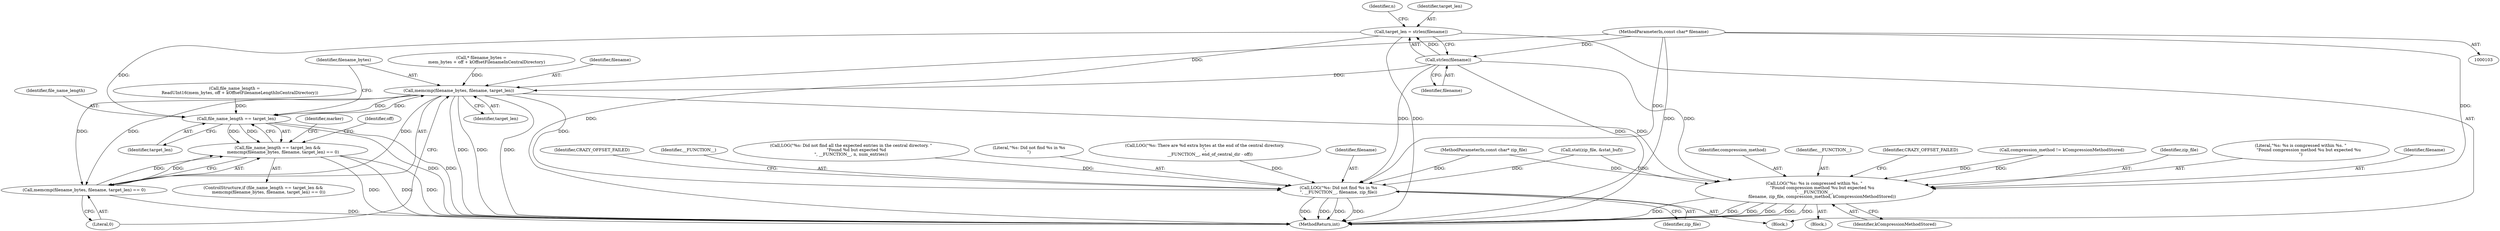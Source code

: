 digraph "0_Chrome_d9e316238aee59acf665d80b544cf4e1edfd3349@API" {
"1000273" [label="(Call,target_len = strlen(filename))"];
"1000275" [label="(Call,strlen(filename))"];
"1000105" [label="(MethodParameterIn,const char* filename)"];
"1000363" [label="(Call,file_name_length == target_len)"];
"1000362" [label="(Call,file_name_length == target_len &&\n        memcmp(filename_bytes, filename, target_len) == 0)"];
"1000367" [label="(Call,memcmp(filename_bytes, filename, target_len))"];
"1000366" [label="(Call,memcmp(filename_bytes, filename, target_len) == 0)"];
"1000405" [label="(Call,LOG(\"%s: %s is compressed within %s. \"\n            \"Found compression method %u but expected %u\n\", __FUNCTION__,\n            filename, zip_file, compression_method, kCompressionMethodStored))"];
"1000466" [label="(Call,LOG(\"%s: Did not find %s in %s\n\", __FUNCTION__, filename, zip_file))"];
"1000361" [label="(ControlStructure,if (file_name_length == target_len &&\n        memcmp(filename_bytes, filename, target_len) == 0))"];
"1000409" [label="(Identifier,zip_file)"];
"1000275" [label="(Call,strlen(filename))"];
"1000279" [label="(Identifier,n)"];
"1000366" [label="(Call,memcmp(filename_bytes, filename, target_len) == 0)"];
"1000443" [label="(Identifier,off)"];
"1000469" [label="(Identifier,filename)"];
"1000367" [label="(Call,memcmp(filename_bytes, filename, target_len))"];
"1000368" [label="(Identifier,filename_bytes)"];
"1000411" [label="(Identifier,kCompressionMethodStored)"];
"1000406" [label="(Literal,\"%s: %s is compressed within %s. \"\n            \"Found compression method %u but expected %u\n\")"];
"1000354" [label="(Call,* filename_bytes =\n        mem_bytes + off + kOffsetFilenameInCentralDirectory)"];
"1000105" [label="(MethodParameterIn,const char* filename)"];
"1000369" [label="(Identifier,filename)"];
"1000408" [label="(Identifier,filename)"];
"1000410" [label="(Identifier,compression_method)"];
"1000364" [label="(Identifier,file_name_length)"];
"1000472" [label="(Identifier,CRAZY_OFFSET_FAILED)"];
"1000468" [label="(Identifier,__FUNCTION__)"];
"1000363" [label="(Call,file_name_length == target_len)"];
"1000466" [label="(Call,LOG(\"%s: Did not find %s in %s\n\", __FUNCTION__, filename, zip_file))"];
"1000375" [label="(Identifier,marker)"];
"1000370" [label="(Identifier,target_len)"];
"1000407" [label="(Identifier,__FUNCTION__)"];
"1000405" [label="(Call,LOG(\"%s: %s is compressed within %s. \"\n            \"Found compression method %u but expected %u\n\", __FUNCTION__,\n            filename, zip_file, compression_method, kCompressionMethodStored))"];
"1000413" [label="(Identifier,CRAZY_OFFSET_FAILED)"];
"1000273" [label="(Call,target_len = strlen(filename))"];
"1000106" [label="(Block,)"];
"1000473" [label="(MethodReturn,int)"];
"1000371" [label="(Literal,0)"];
"1000362" [label="(Call,file_name_length == target_len &&\n        memcmp(filename_bytes, filename, target_len) == 0)"];
"1000312" [label="(Call,file_name_length =\n        ReadUInt16(mem_bytes, off + kOffsetFilenameLengthInCentralDirectory))"];
"1000450" [label="(Call,LOG(\"%s: Did not find all the expected entries in the central directory. \"\n        \"Found %d but expected %d\n\", __FUNCTION__, n, num_entries))"];
"1000365" [label="(Identifier,target_len)"];
"1000122" [label="(Call,stat(zip_file, &stat_buf))"];
"1000401" [label="(Call,compression_method != kCompressionMethodStored)"];
"1000467" [label="(Literal,\"%s: Did not find %s in %s\n\")"];
"1000470" [label="(Identifier,zip_file)"];
"1000404" [label="(Block,)"];
"1000104" [label="(MethodParameterIn,const char* zip_file)"];
"1000276" [label="(Identifier,filename)"];
"1000274" [label="(Identifier,target_len)"];
"1000460" [label="(Call,LOG(\"%s: There are %d extra bytes at the end of the central directory.\n\",\n        __FUNCTION__, end_of_central_dir - off))"];
"1000273" -> "1000106"  [label="AST: "];
"1000273" -> "1000275"  [label="CFG: "];
"1000274" -> "1000273"  [label="AST: "];
"1000275" -> "1000273"  [label="AST: "];
"1000279" -> "1000273"  [label="CFG: "];
"1000273" -> "1000473"  [label="DDG: "];
"1000273" -> "1000473"  [label="DDG: "];
"1000275" -> "1000273"  [label="DDG: "];
"1000273" -> "1000363"  [label="DDG: "];
"1000275" -> "1000276"  [label="CFG: "];
"1000276" -> "1000275"  [label="AST: "];
"1000275" -> "1000473"  [label="DDG: "];
"1000105" -> "1000275"  [label="DDG: "];
"1000275" -> "1000367"  [label="DDG: "];
"1000275" -> "1000405"  [label="DDG: "];
"1000275" -> "1000466"  [label="DDG: "];
"1000105" -> "1000103"  [label="AST: "];
"1000105" -> "1000473"  [label="DDG: "];
"1000105" -> "1000367"  [label="DDG: "];
"1000105" -> "1000405"  [label="DDG: "];
"1000105" -> "1000466"  [label="DDG: "];
"1000363" -> "1000362"  [label="AST: "];
"1000363" -> "1000365"  [label="CFG: "];
"1000364" -> "1000363"  [label="AST: "];
"1000365" -> "1000363"  [label="AST: "];
"1000368" -> "1000363"  [label="CFG: "];
"1000362" -> "1000363"  [label="CFG: "];
"1000363" -> "1000473"  [label="DDG: "];
"1000363" -> "1000473"  [label="DDG: "];
"1000363" -> "1000362"  [label="DDG: "];
"1000363" -> "1000362"  [label="DDG: "];
"1000312" -> "1000363"  [label="DDG: "];
"1000367" -> "1000363"  [label="DDG: "];
"1000363" -> "1000367"  [label="DDG: "];
"1000362" -> "1000361"  [label="AST: "];
"1000362" -> "1000366"  [label="CFG: "];
"1000366" -> "1000362"  [label="AST: "];
"1000375" -> "1000362"  [label="CFG: "];
"1000443" -> "1000362"  [label="CFG: "];
"1000362" -> "1000473"  [label="DDG: "];
"1000362" -> "1000473"  [label="DDG: "];
"1000362" -> "1000473"  [label="DDG: "];
"1000366" -> "1000362"  [label="DDG: "];
"1000366" -> "1000362"  [label="DDG: "];
"1000367" -> "1000366"  [label="AST: "];
"1000367" -> "1000370"  [label="CFG: "];
"1000368" -> "1000367"  [label="AST: "];
"1000369" -> "1000367"  [label="AST: "];
"1000370" -> "1000367"  [label="AST: "];
"1000371" -> "1000367"  [label="CFG: "];
"1000367" -> "1000473"  [label="DDG: "];
"1000367" -> "1000473"  [label="DDG: "];
"1000367" -> "1000473"  [label="DDG: "];
"1000367" -> "1000366"  [label="DDG: "];
"1000367" -> "1000366"  [label="DDG: "];
"1000367" -> "1000366"  [label="DDG: "];
"1000354" -> "1000367"  [label="DDG: "];
"1000367" -> "1000405"  [label="DDG: "];
"1000367" -> "1000466"  [label="DDG: "];
"1000366" -> "1000371"  [label="CFG: "];
"1000371" -> "1000366"  [label="AST: "];
"1000366" -> "1000473"  [label="DDG: "];
"1000405" -> "1000404"  [label="AST: "];
"1000405" -> "1000411"  [label="CFG: "];
"1000406" -> "1000405"  [label="AST: "];
"1000407" -> "1000405"  [label="AST: "];
"1000408" -> "1000405"  [label="AST: "];
"1000409" -> "1000405"  [label="AST: "];
"1000410" -> "1000405"  [label="AST: "];
"1000411" -> "1000405"  [label="AST: "];
"1000413" -> "1000405"  [label="CFG: "];
"1000405" -> "1000473"  [label="DDG: "];
"1000405" -> "1000473"  [label="DDG: "];
"1000405" -> "1000473"  [label="DDG: "];
"1000405" -> "1000473"  [label="DDG: "];
"1000405" -> "1000473"  [label="DDG: "];
"1000405" -> "1000473"  [label="DDG: "];
"1000122" -> "1000405"  [label="DDG: "];
"1000104" -> "1000405"  [label="DDG: "];
"1000401" -> "1000405"  [label="DDG: "];
"1000401" -> "1000405"  [label="DDG: "];
"1000466" -> "1000106"  [label="AST: "];
"1000466" -> "1000470"  [label="CFG: "];
"1000467" -> "1000466"  [label="AST: "];
"1000468" -> "1000466"  [label="AST: "];
"1000469" -> "1000466"  [label="AST: "];
"1000470" -> "1000466"  [label="AST: "];
"1000472" -> "1000466"  [label="CFG: "];
"1000466" -> "1000473"  [label="DDG: "];
"1000466" -> "1000473"  [label="DDG: "];
"1000466" -> "1000473"  [label="DDG: "];
"1000466" -> "1000473"  [label="DDG: "];
"1000450" -> "1000466"  [label="DDG: "];
"1000460" -> "1000466"  [label="DDG: "];
"1000122" -> "1000466"  [label="DDG: "];
"1000104" -> "1000466"  [label="DDG: "];
}

